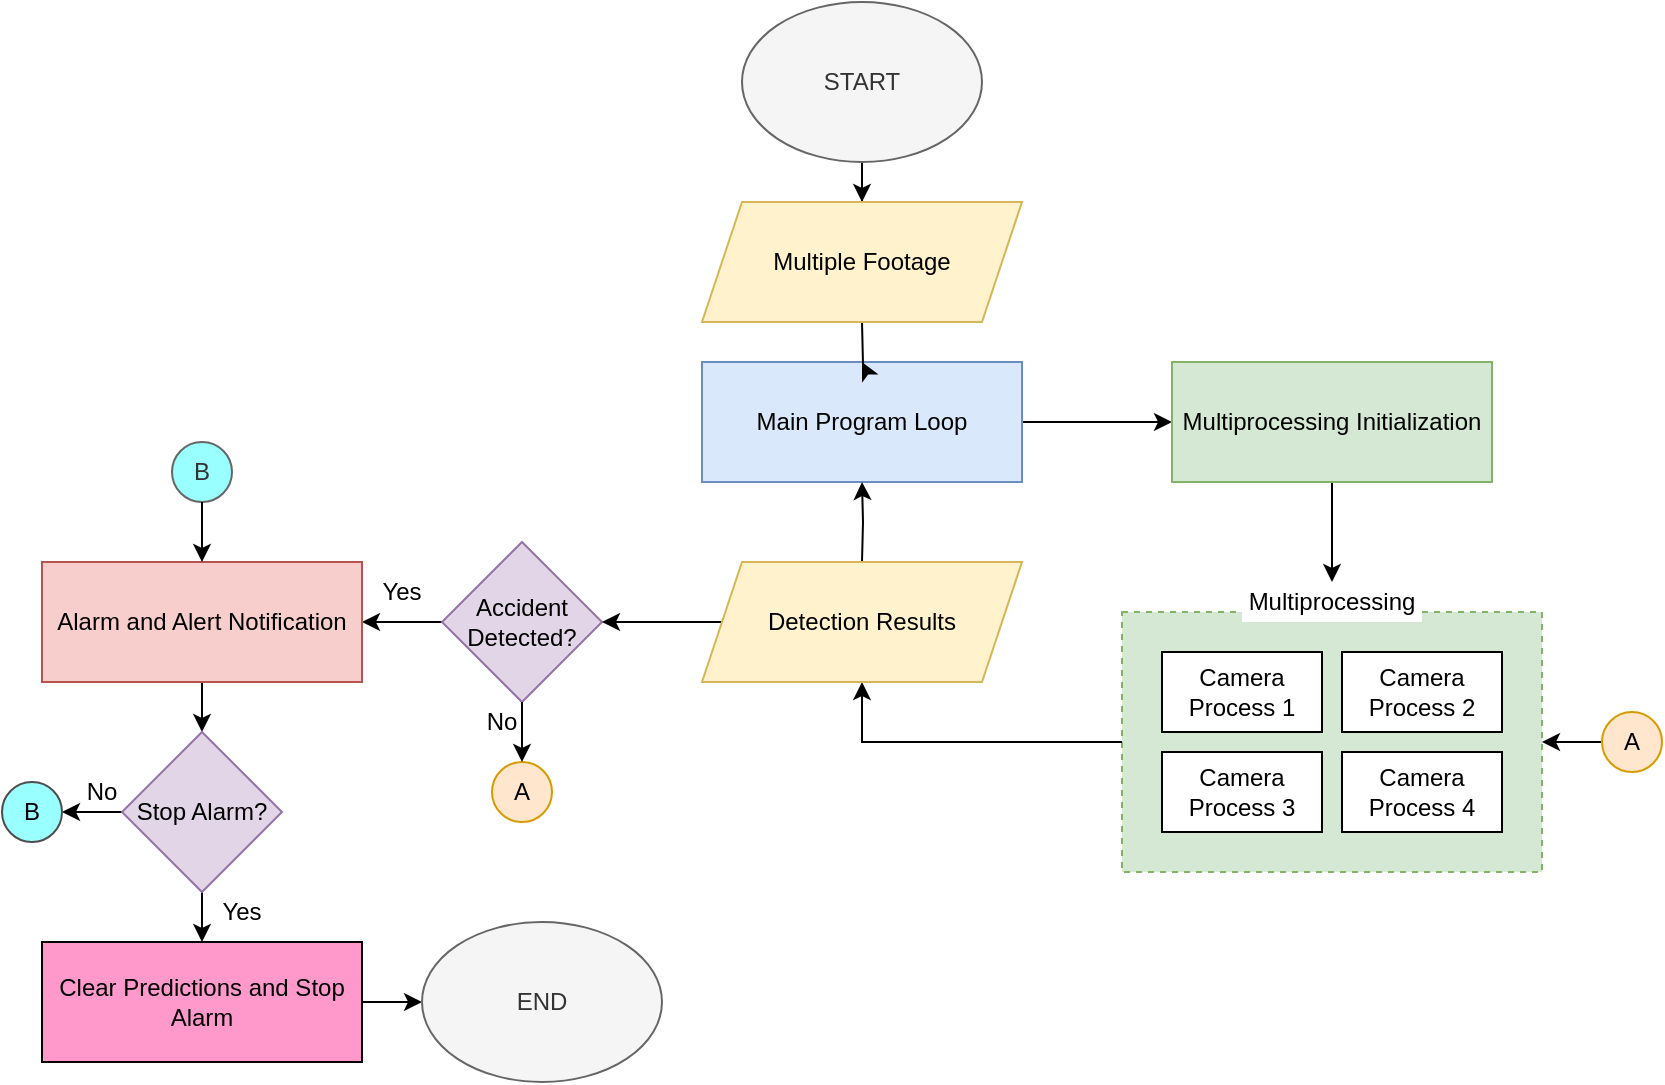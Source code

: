 <mxfile version="13.7.9" type="device"><diagram id="Pjd1QrwxyYwqGlcAeVmG" name="Page-1"><mxGraphModel dx="2724" dy="1684" grid="1" gridSize="10" guides="1" tooltips="1" connect="1" arrows="1" fold="1" page="1" pageScale="1" pageWidth="1700" pageHeight="1100" math="0" shadow="0"><root><mxCell id="0"/><mxCell id="1" parent="0"/><mxCell id="LNWBjCZnTSRjvtM7eA76-12" value="" style="rounded=0;whiteSpace=wrap;html=1;dashed=1;fillColor=#d5e8d4;strokeColor=#82b366;" parent="1" vertex="1"><mxGeometry x="330" y="265" width="210" height="130" as="geometry"/></mxCell><mxCell id="QLJyo7Fj0Z9_sYvMGsEs-12" value="" style="edgeStyle=orthogonalEdgeStyle;rounded=0;orthogonalLoop=1;jettySize=auto;html=1;" parent="1" source="LNWBjCZnTSRjvtM7eA76-1" target="LNWBjCZnTSRjvtM7eA76-5" edge="1"><mxGeometry relative="1" as="geometry"/></mxCell><mxCell id="LNWBjCZnTSRjvtM7eA76-1" value="Main Program Loop" style="rounded=0;whiteSpace=wrap;html=1;fillColor=#dae8fc;strokeColor=#6c8ebf;" parent="1" vertex="1"><mxGeometry x="120" y="140" width="160" height="60" as="geometry"/></mxCell><mxCell id="LNWBjCZnTSRjvtM7eA76-24" value="" style="edgeStyle=orthogonalEdgeStyle;rounded=0;orthogonalLoop=1;jettySize=auto;html=1;" parent="1" target="LNWBjCZnTSRjvtM7eA76-1" edge="1"><mxGeometry relative="1" as="geometry"><mxPoint x="200" y="120" as="sourcePoint"/></mxGeometry></mxCell><mxCell id="QLJyo7Fj0Z9_sYvMGsEs-11" value="" style="edgeStyle=orthogonalEdgeStyle;rounded=0;orthogonalLoop=1;jettySize=auto;html=1;" parent="1" source="LNWBjCZnTSRjvtM7eA76-2" target="QLJyo7Fj0Z9_sYvMGsEs-2" edge="1"><mxGeometry relative="1" as="geometry"/></mxCell><mxCell id="LNWBjCZnTSRjvtM7eA76-2" value="START" style="ellipse;whiteSpace=wrap;html=1;fillColor=#f5f5f5;strokeColor=#666666;fontColor=#333333;" parent="1" vertex="1"><mxGeometry x="140" y="-40" width="120" height="80" as="geometry"/></mxCell><mxCell id="QLJyo7Fj0Z9_sYvMGsEs-27" value="" style="edgeStyle=orthogonalEdgeStyle;rounded=0;orthogonalLoop=1;jettySize=auto;html=1;entryX=0.5;entryY=0;entryDx=0;entryDy=0;" parent="1" source="LNWBjCZnTSRjvtM7eA76-5" target="LNWBjCZnTSRjvtM7eA76-13" edge="1"><mxGeometry relative="1" as="geometry"/></mxCell><mxCell id="LNWBjCZnTSRjvtM7eA76-5" value="Multiprocessing Initialization" style="rounded=0;whiteSpace=wrap;html=1;fillColor=#d5e8d4;strokeColor=#82b366;" parent="1" vertex="1"><mxGeometry x="355" y="140" width="160" height="60" as="geometry"/></mxCell><mxCell id="LNWBjCZnTSRjvtM7eA76-6" value="Camera Process 1" style="rounded=0;whiteSpace=wrap;html=1;" parent="1" vertex="1"><mxGeometry x="350" y="285" width="80" height="40" as="geometry"/></mxCell><mxCell id="LNWBjCZnTSRjvtM7eA76-9" value="Camera Process 2" style="rounded=0;whiteSpace=wrap;html=1;" parent="1" vertex="1"><mxGeometry x="440" y="285" width="80" height="40" as="geometry"/></mxCell><mxCell id="LNWBjCZnTSRjvtM7eA76-10" value="Camera Process 3" style="rounded=0;whiteSpace=wrap;html=1;" parent="1" vertex="1"><mxGeometry x="350" y="335" width="80" height="40" as="geometry"/></mxCell><mxCell id="LNWBjCZnTSRjvtM7eA76-11" value="Camera Process 4" style="rounded=0;whiteSpace=wrap;html=1;" parent="1" vertex="1"><mxGeometry x="440" y="335" width="80" height="40" as="geometry"/></mxCell><mxCell id="LNWBjCZnTSRjvtM7eA76-13" value="Multiprocessing" style="text;html=1;strokeColor=none;align=center;verticalAlign=middle;whiteSpace=wrap;rounded=0;dashed=1;fillColor=#ffffff;" parent="1" vertex="1"><mxGeometry x="390" y="250" width="90" height="20" as="geometry"/></mxCell><mxCell id="QLJyo7Fj0Z9_sYvMGsEs-2" value="Multiple Footage" style="shape=parallelogram;perimeter=parallelogramPerimeter;whiteSpace=wrap;html=1;fixedSize=1;fillColor=#fff2cc;strokeColor=#d6b656;" parent="1" vertex="1"><mxGeometry x="120" y="60" width="160" height="60" as="geometry"/></mxCell><mxCell id="QLJyo7Fj0Z9_sYvMGsEs-18" value="" style="edgeStyle=orthogonalEdgeStyle;rounded=0;orthogonalLoop=1;jettySize=auto;html=1;" parent="1" target="LNWBjCZnTSRjvtM7eA76-1" edge="1"><mxGeometry relative="1" as="geometry"><mxPoint x="200" y="240" as="sourcePoint"/></mxGeometry></mxCell><mxCell id="QLJyo7Fj0Z9_sYvMGsEs-22" value="" style="edgeStyle=orthogonalEdgeStyle;rounded=0;orthogonalLoop=1;jettySize=auto;html=1;" parent="1" source="QLJyo7Fj0Z9_sYvMGsEs-19" target="QLJyo7Fj0Z9_sYvMGsEs-21" edge="1"><mxGeometry relative="1" as="geometry"/></mxCell><mxCell id="QLJyo7Fj0Z9_sYvMGsEs-19" value="Accident Detected?" style="rhombus;whiteSpace=wrap;html=1;fillColor=#e1d5e7;strokeColor=#9673a6;" parent="1" vertex="1"><mxGeometry x="-10" y="230" width="80" height="80" as="geometry"/></mxCell><mxCell id="t80zNKTjbdAcIYBcEWrM-2" value="" style="edgeStyle=orthogonalEdgeStyle;rounded=0;orthogonalLoop=1;jettySize=auto;html=1;" edge="1" parent="1" source="QLJyo7Fj0Z9_sYvMGsEs-21" target="t80zNKTjbdAcIYBcEWrM-1"><mxGeometry relative="1" as="geometry"/></mxCell><mxCell id="QLJyo7Fj0Z9_sYvMGsEs-21" value="Alarm and Alert Notification" style="rounded=0;whiteSpace=wrap;html=1;fillColor=#f8cecc;strokeColor=#b85450;" parent="1" vertex="1"><mxGeometry x="-210" y="240" width="160" height="60" as="geometry"/></mxCell><mxCell id="QLJyo7Fj0Z9_sYvMGsEs-23" value="Yes" style="text;html=1;strokeColor=none;fillColor=none;align=center;verticalAlign=middle;whiteSpace=wrap;rounded=0;" parent="1" vertex="1"><mxGeometry x="-50" y="245" width="40" height="20" as="geometry"/></mxCell><mxCell id="QLJyo7Fj0Z9_sYvMGsEs-24" value="A" style="ellipse;whiteSpace=wrap;html=1;aspect=fixed;fillColor=#ffe6cc;strokeColor=#d79b00;" parent="1" vertex="1"><mxGeometry x="15" y="340" width="30" height="30" as="geometry"/></mxCell><mxCell id="QLJyo7Fj0Z9_sYvMGsEs-25" value="" style="endArrow=classic;html=1;exitX=0.5;exitY=1;exitDx=0;exitDy=0;entryX=0.5;entryY=0;entryDx=0;entryDy=0;" parent="1" source="QLJyo7Fj0Z9_sYvMGsEs-19" target="QLJyo7Fj0Z9_sYvMGsEs-24" edge="1"><mxGeometry width="50" height="50" relative="1" as="geometry"><mxPoint x="50" y="320" as="sourcePoint"/><mxPoint x="100" y="270" as="targetPoint"/></mxGeometry></mxCell><mxCell id="QLJyo7Fj0Z9_sYvMGsEs-26" value="No" style="text;html=1;strokeColor=none;fillColor=none;align=center;verticalAlign=middle;whiteSpace=wrap;rounded=0;" parent="1" vertex="1"><mxGeometry y="310" width="40" height="20" as="geometry"/></mxCell><mxCell id="QLJyo7Fj0Z9_sYvMGsEs-29" value="" style="endArrow=classic;html=1;entryX=0.5;entryY=1;entryDx=0;entryDy=0;exitX=0;exitY=0.5;exitDx=0;exitDy=0;rounded=0;" parent="1" source="LNWBjCZnTSRjvtM7eA76-12" edge="1"><mxGeometry width="50" height="50" relative="1" as="geometry"><mxPoint x="150" y="425" as="sourcePoint"/><mxPoint x="200" y="300" as="targetPoint"/><Array as="points"><mxPoint x="200" y="330"/></Array></mxGeometry></mxCell><mxCell id="QLJyo7Fj0Z9_sYvMGsEs-31" value="" style="edgeStyle=orthogonalEdgeStyle;rounded=0;orthogonalLoop=1;jettySize=auto;html=1;entryX=1;entryY=0.5;entryDx=0;entryDy=0;" parent="1" source="QLJyo7Fj0Z9_sYvMGsEs-30" target="LNWBjCZnTSRjvtM7eA76-12" edge="1"><mxGeometry relative="1" as="geometry"/></mxCell><mxCell id="QLJyo7Fj0Z9_sYvMGsEs-30" value="A" style="ellipse;whiteSpace=wrap;html=1;aspect=fixed;fillColor=#ffe6cc;strokeColor=#d79b00;" parent="1" vertex="1"><mxGeometry x="570" y="315" width="30" height="30" as="geometry"/></mxCell><mxCell id="l6Td9hSza6mu0fR6Ok71-1" value="" style="edgeStyle=orthogonalEdgeStyle;rounded=0;orthogonalLoop=1;jettySize=auto;html=1;" parent="1" source="QLJyo7Fj0Z9_sYvMGsEs-32" target="QLJyo7Fj0Z9_sYvMGsEs-19" edge="1"><mxGeometry relative="1" as="geometry"/></mxCell><mxCell id="QLJyo7Fj0Z9_sYvMGsEs-32" value="Detection Results" style="shape=parallelogram;perimeter=parallelogramPerimeter;whiteSpace=wrap;html=1;fixedSize=1;fillColor=#fff2cc;strokeColor=#d6b656;" parent="1" vertex="1"><mxGeometry x="120" y="240" width="160" height="60" as="geometry"/></mxCell><mxCell id="t80zNKTjbdAcIYBcEWrM-4" value="" style="edgeStyle=orthogonalEdgeStyle;rounded=0;orthogonalLoop=1;jettySize=auto;html=1;" edge="1" parent="1" source="t80zNKTjbdAcIYBcEWrM-1" target="t80zNKTjbdAcIYBcEWrM-3"><mxGeometry relative="1" as="geometry"/></mxCell><mxCell id="t80zNKTjbdAcIYBcEWrM-12" value="" style="edgeStyle=orthogonalEdgeStyle;rounded=0;orthogonalLoop=1;jettySize=auto;html=1;" edge="1" parent="1" source="t80zNKTjbdAcIYBcEWrM-1" target="t80zNKTjbdAcIYBcEWrM-11"><mxGeometry relative="1" as="geometry"/></mxCell><mxCell id="t80zNKTjbdAcIYBcEWrM-1" value="Stop Alarm?" style="rhombus;whiteSpace=wrap;html=1;fillColor=#e1d5e7;strokeColor=#9673a6;" vertex="1" parent="1"><mxGeometry x="-170" y="325" width="80" height="80" as="geometry"/></mxCell><mxCell id="t80zNKTjbdAcIYBcEWrM-3" value="B" style="ellipse;whiteSpace=wrap;html=1;aspect=fixed;fillColor=#99FFFF;strokeColor=#4D4D4D;" vertex="1" parent="1"><mxGeometry x="-230" y="350" width="30" height="30" as="geometry"/></mxCell><mxCell id="t80zNKTjbdAcIYBcEWrM-5" value="B" style="ellipse;whiteSpace=wrap;html=1;aspect=fixed;strokeColor=#666666;fontColor=#333333;fillColor=#99FFFF;" vertex="1" parent="1"><mxGeometry x="-145" y="180" width="30" height="30" as="geometry"/></mxCell><mxCell id="t80zNKTjbdAcIYBcEWrM-8" value="" style="endArrow=classic;html=1;entryX=0.5;entryY=0;entryDx=0;entryDy=0;exitX=0.5;exitY=1;exitDx=0;exitDy=0;" edge="1" parent="1" source="t80zNKTjbdAcIYBcEWrM-5" target="QLJyo7Fj0Z9_sYvMGsEs-21"><mxGeometry width="50" height="50" relative="1" as="geometry"><mxPoint x="100" y="240" as="sourcePoint"/><mxPoint x="150" y="190" as="targetPoint"/></mxGeometry></mxCell><mxCell id="t80zNKTjbdAcIYBcEWrM-9" value="Yes" style="text;html=1;strokeColor=none;fillColor=none;align=center;verticalAlign=middle;whiteSpace=wrap;rounded=0;" vertex="1" parent="1"><mxGeometry x="-130" y="405" width="40" height="20" as="geometry"/></mxCell><mxCell id="t80zNKTjbdAcIYBcEWrM-10" value="No" style="text;html=1;strokeColor=none;fillColor=none;align=center;verticalAlign=middle;whiteSpace=wrap;rounded=0;" vertex="1" parent="1"><mxGeometry x="-200" y="345" width="40" height="20" as="geometry"/></mxCell><mxCell id="t80zNKTjbdAcIYBcEWrM-14" value="" style="edgeStyle=orthogonalEdgeStyle;rounded=0;orthogonalLoop=1;jettySize=auto;html=1;" edge="1" parent="1" source="t80zNKTjbdAcIYBcEWrM-11" target="t80zNKTjbdAcIYBcEWrM-13"><mxGeometry relative="1" as="geometry"/></mxCell><mxCell id="t80zNKTjbdAcIYBcEWrM-11" value="Clear Predictions and Stop Alarm" style="rounded=0;whiteSpace=wrap;html=1;fillColor=#FF99CC;" vertex="1" parent="1"><mxGeometry x="-210" y="430" width="160" height="60" as="geometry"/></mxCell><mxCell id="t80zNKTjbdAcIYBcEWrM-13" value="END" style="ellipse;whiteSpace=wrap;html=1;fillColor=#f5f5f5;strokeColor=#666666;fontColor=#333333;" vertex="1" parent="1"><mxGeometry x="-20" y="420" width="120" height="80" as="geometry"/></mxCell></root></mxGraphModel></diagram></mxfile>